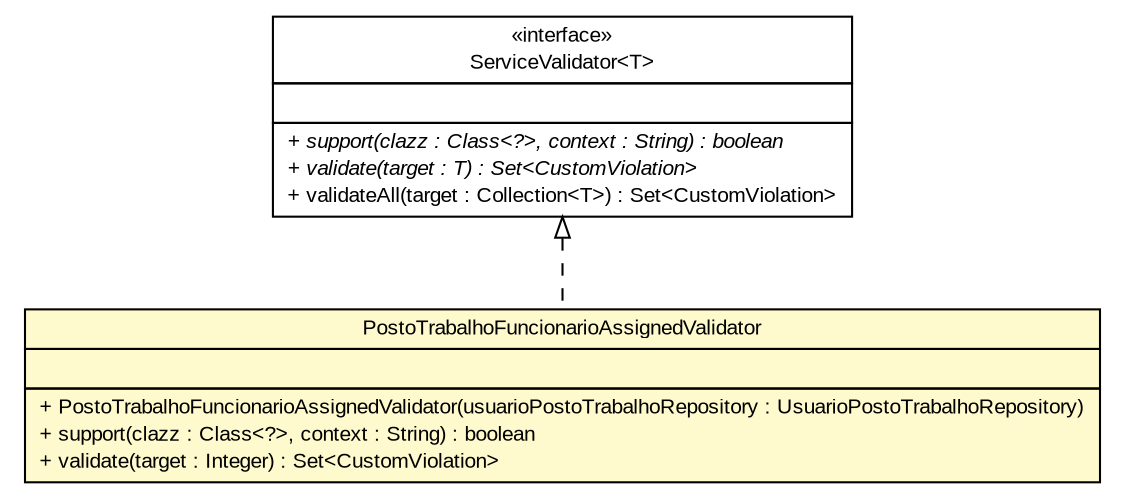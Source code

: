 #!/usr/local/bin/dot
#
# Class diagram 
# Generated by UMLGraph version R5_6 (http://www.umlgraph.org/)
#

digraph G {
	edge [fontname="arial",fontsize=10,labelfontname="arial",labelfontsize=10];
	node [fontname="arial",fontsize=10,shape=plaintext];
	nodesep=0.25;
	ranksep=0.5;
	// br.gov.to.sefaz.business.service.validation.ServiceValidator<T>
	c858560 [label=<<table title="br.gov.to.sefaz.business.service.validation.ServiceValidator" border="0" cellborder="1" cellspacing="0" cellpadding="2" port="p" href="../../../../../business/service/validation/ServiceValidator.html">
		<tr><td><table border="0" cellspacing="0" cellpadding="1">
<tr><td align="center" balign="center"> &#171;interface&#187; </td></tr>
<tr><td align="center" balign="center"> ServiceValidator&lt;T&gt; </td></tr>
		</table></td></tr>
		<tr><td><table border="0" cellspacing="0" cellpadding="1">
<tr><td align="left" balign="left">  </td></tr>
		</table></td></tr>
		<tr><td><table border="0" cellspacing="0" cellpadding="1">
<tr><td align="left" balign="left"><font face="arial italic" point-size="10.0"> + support(clazz : Class&lt;?&gt;, context : String) : boolean </font></td></tr>
<tr><td align="left" balign="left"><font face="arial italic" point-size="10.0"> + validate(target : T) : Set&lt;CustomViolation&gt; </font></td></tr>
<tr><td align="left" balign="left"> + validateAll(target : Collection&lt;T&gt;) : Set&lt;CustomViolation&gt; </td></tr>
		</table></td></tr>
		</table>>, URL="../../../../../business/service/validation/ServiceValidator.html", fontname="arial", fontcolor="black", fontsize=10.0];
	// br.gov.to.sefaz.seg.business.gestao.service.validator.PostoTrabalhoFuncionarioAssignedValidator
	c858748 [label=<<table title="br.gov.to.sefaz.seg.business.gestao.service.validator.PostoTrabalhoFuncionarioAssignedValidator" border="0" cellborder="1" cellspacing="0" cellpadding="2" port="p" bgcolor="lemonChiffon" href="./PostoTrabalhoFuncionarioAssignedValidator.html">
		<tr><td><table border="0" cellspacing="0" cellpadding="1">
<tr><td align="center" balign="center"> PostoTrabalhoFuncionarioAssignedValidator </td></tr>
		</table></td></tr>
		<tr><td><table border="0" cellspacing="0" cellpadding="1">
<tr><td align="left" balign="left">  </td></tr>
		</table></td></tr>
		<tr><td><table border="0" cellspacing="0" cellpadding="1">
<tr><td align="left" balign="left"> + PostoTrabalhoFuncionarioAssignedValidator(usuarioPostoTrabalhoRepository : UsuarioPostoTrabalhoRepository) </td></tr>
<tr><td align="left" balign="left"> + support(clazz : Class&lt;?&gt;, context : String) : boolean </td></tr>
<tr><td align="left" balign="left"> + validate(target : Integer) : Set&lt;CustomViolation&gt; </td></tr>
		</table></td></tr>
		</table>>, URL="./PostoTrabalhoFuncionarioAssignedValidator.html", fontname="arial", fontcolor="black", fontsize=10.0];
	//br.gov.to.sefaz.seg.business.gestao.service.validator.PostoTrabalhoFuncionarioAssignedValidator implements br.gov.to.sefaz.business.service.validation.ServiceValidator<T>
	c858560:p -> c858748:p [dir=back,arrowtail=empty,style=dashed];
}

